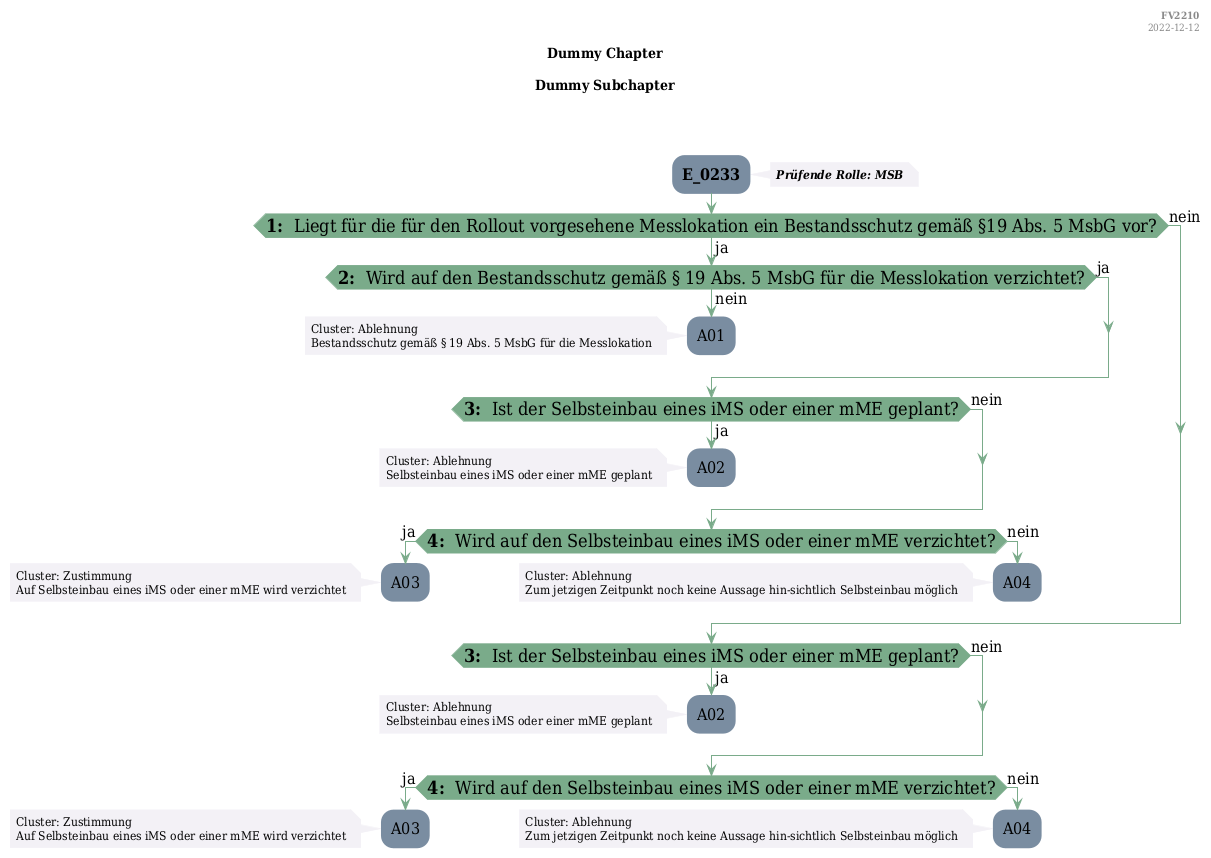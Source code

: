 @startuml
skinparam Shadowing false
skinparam NoteBorderColor #f3f1f6
skinparam NoteBackgroundColor #f3f1f6
skinparam NoteFontSize 12
skinparam ActivityBorderColor none
skinparam ActivityBackgroundColor #7a8da1
skinparam ActivityFontSize 16
skinparam ArrowColor #7aab8a
skinparam ArrowFontSize 16
skinparam ActivityDiamondBackgroundColor #7aab8a
skinparam ActivityDiamondBorderColor #7aab8a
skinparam ActivityDiamondFontSize 18
skinparam defaultFontName DejaVu Serif Condensed
skinparam ActivityEndColor #669580

header
<b>FV2210
2022-12-12
endheader

title
Dummy Chapter

Dummy Subchapter



end title
:<b>E_0233</b>;
note right
<b><i>Prüfende Rolle: MSB
end note

if (<b>1: </b> Liegt für die für den Rollout vorgesehene Messlokation ein Bestandsschutz gemäß §19 Abs. 5 MsbG vor?) then (ja)
    if (<b>2: </b> Wird auf den Bestandsschutz gemäß § 19 Abs. 5 MsbG für die Messlokation verzichtet?) then (ja)
    else (nein)
        :A01;
        note left
            Cluster: Ablehnung
            Bestandsschutz gemäß § 19 Abs. 5 MsbG für die Messlokation
        endnote
        kill;
    endif
    if (<b>3: </b> Ist der Selbsteinbau eines iMS oder einer mME geplant?) then (ja)
        :A02;
        note left
            Cluster: Ablehnung
            Selbsteinbau eines iMS oder einer mME geplant
        endnote
        kill;
    else (nein)
    endif
    if (<b>4: </b> Wird auf den Selbsteinbau eines iMS oder einer mME verzichtet?) then (ja)
        :A03;
        note left
            Cluster: Zustimmung
            Auf Selbsteinbau eines iMS oder einer mME wird verzichtet
        endnote
        kill;
    else (nein)
        :A04;
        note left
            Cluster: Ablehnung
            Zum jetzigen Zeitpunkt noch keine Aussage hin-sichtlich Selbsteinbau möglich
        endnote
        kill;
    endif
else (nein)
endif
if (<b>3: </b> Ist der Selbsteinbau eines iMS oder einer mME geplant?) then (ja)
    :A02;
    note left
        Cluster: Ablehnung
        Selbsteinbau eines iMS oder einer mME geplant
    endnote
    kill;
else (nein)
endif
if (<b>4: </b> Wird auf den Selbsteinbau eines iMS oder einer mME verzichtet?) then (ja)
    :A03;
    note left
        Cluster: Zustimmung
        Auf Selbsteinbau eines iMS oder einer mME wird verzichtet
    endnote
    kill;
else (nein)
    :A04;
    note left
        Cluster: Ablehnung
        Zum jetzigen Zeitpunkt noch keine Aussage hin-sichtlich Selbsteinbau möglich
    endnote
    kill;
endif

@enduml
